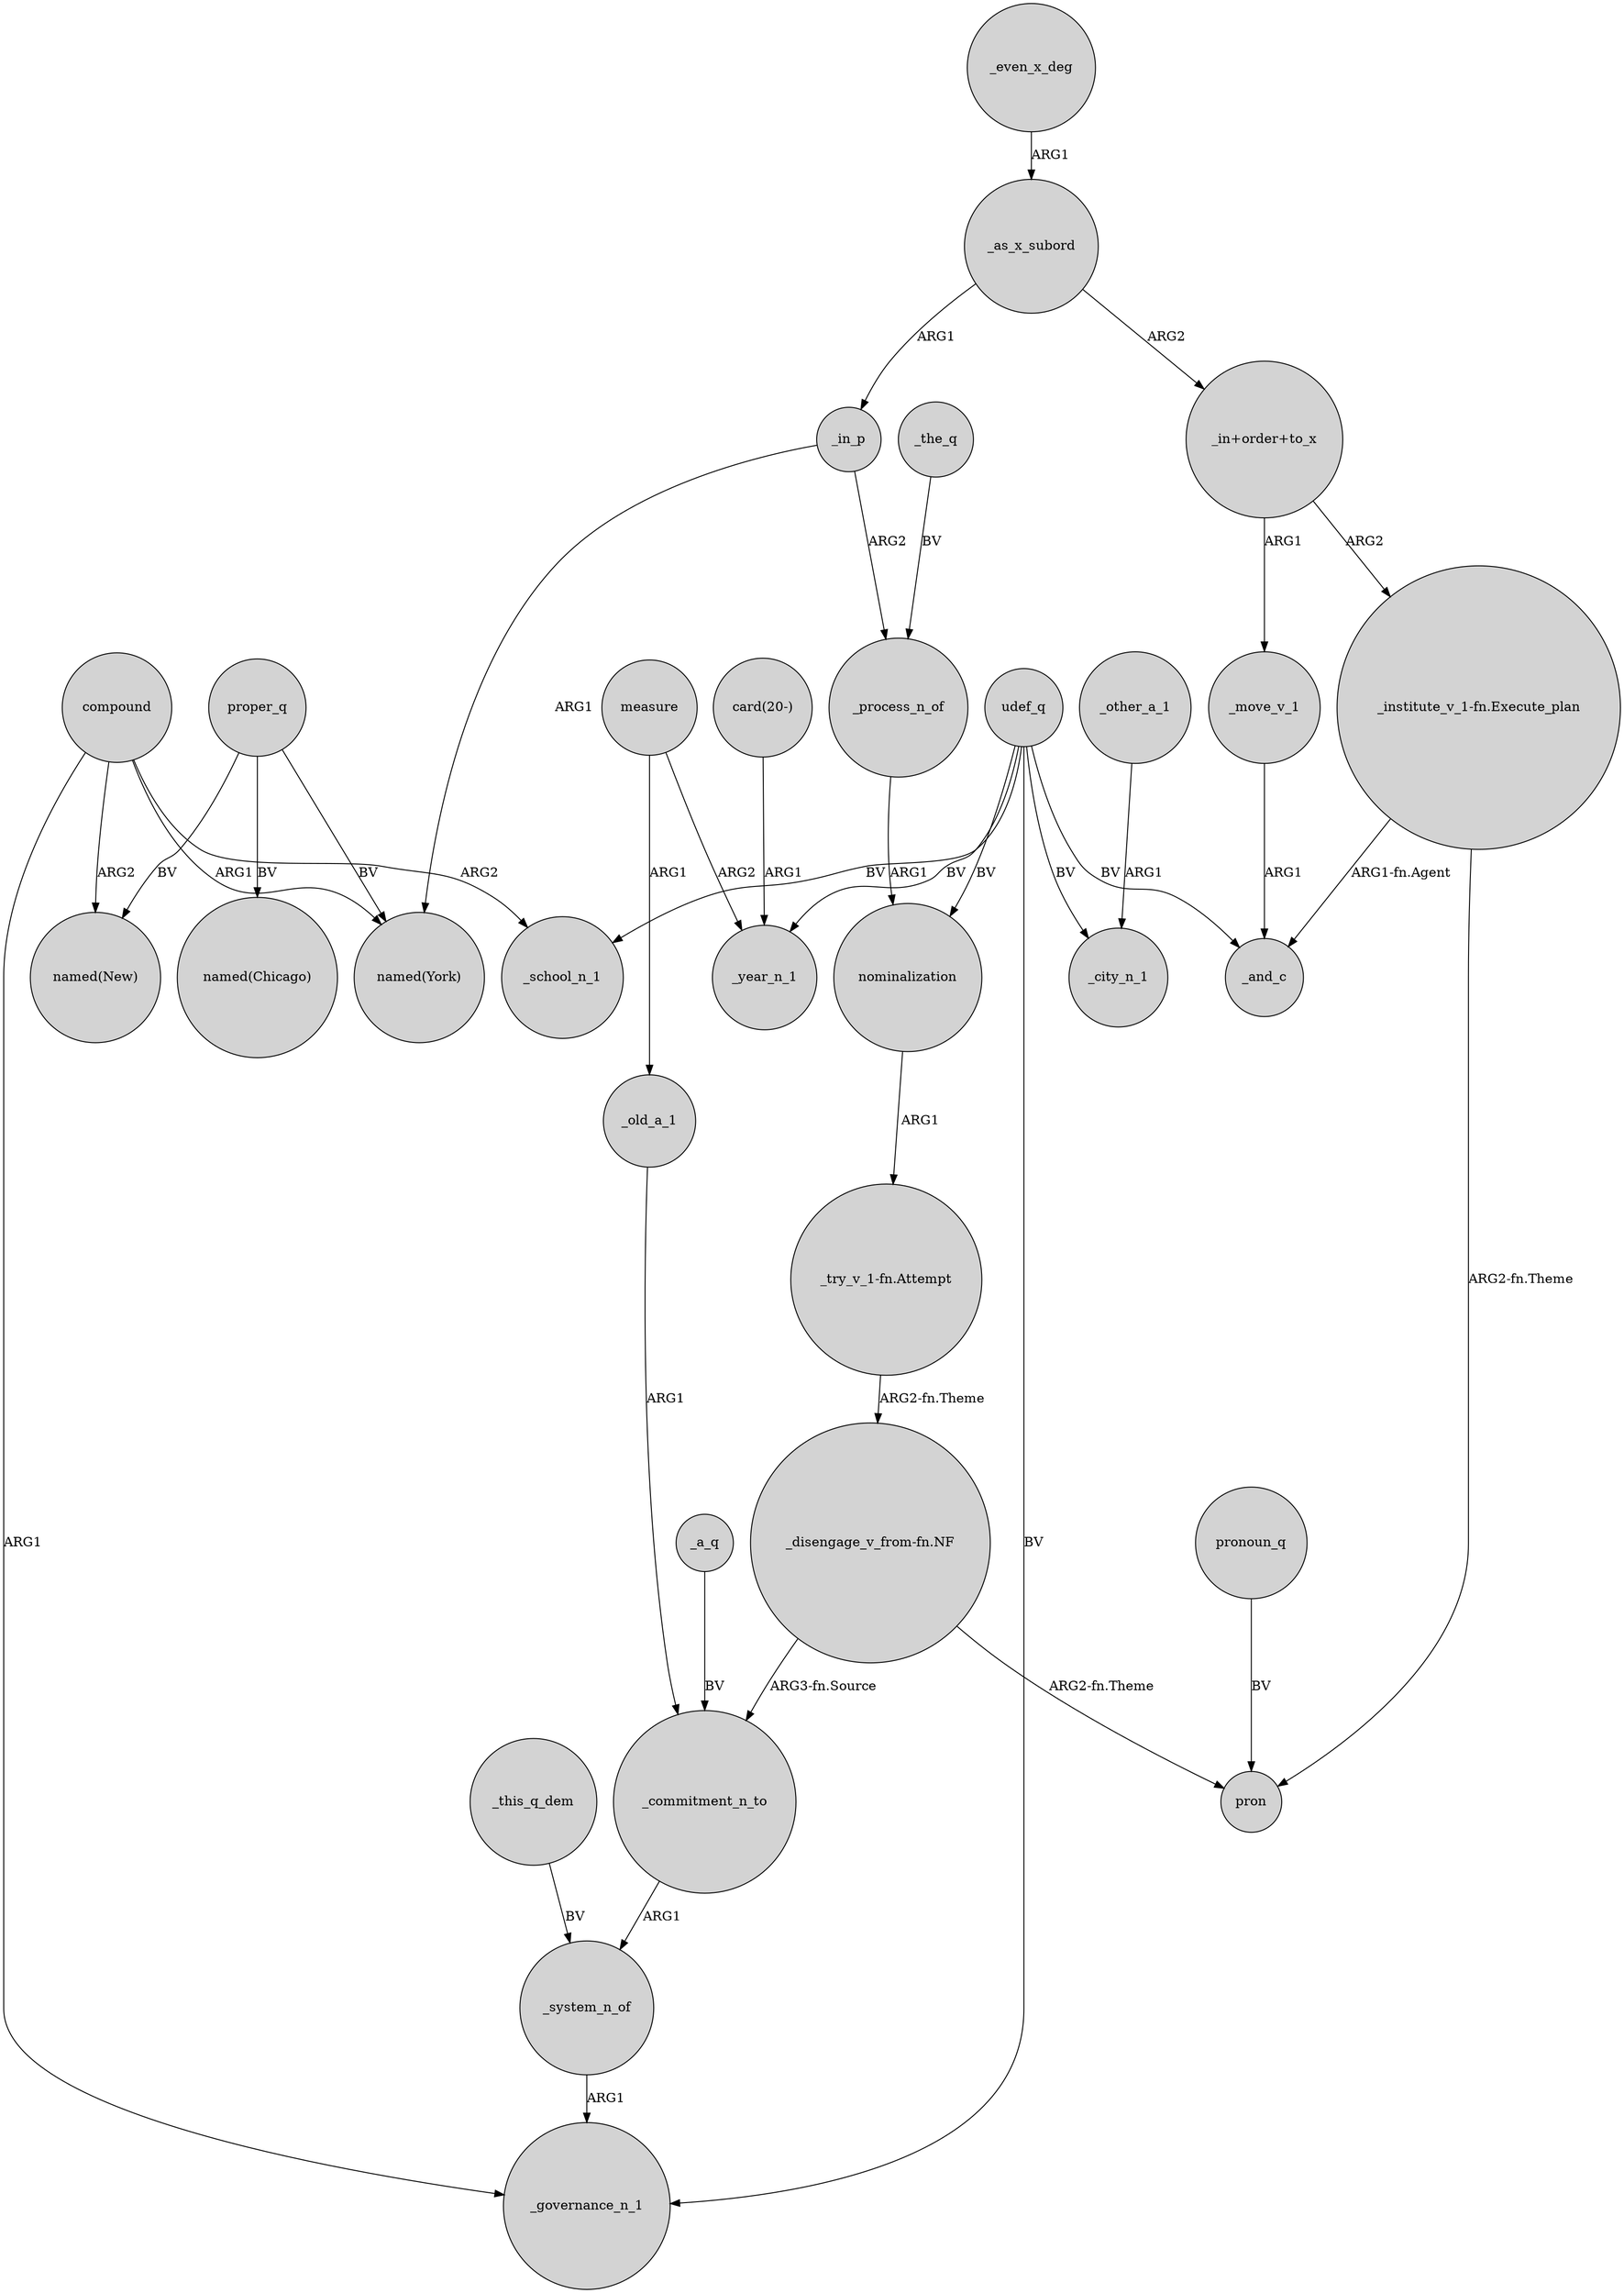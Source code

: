 digraph {
	node [shape=circle style=filled]
	_as_x_subord -> _in_p [label=ARG1]
	compound -> "named(New)" [label=ARG2]
	measure -> _year_n_1 [label=ARG2]
	_this_q_dem -> _system_n_of [label=BV]
	proper_q -> "named(New)" [label=BV]
	_in_p -> _process_n_of [label=ARG2]
	_other_a_1 -> _city_n_1 [label=ARG1]
	_old_a_1 -> _commitment_n_to [label=ARG1]
	udef_q -> _governance_n_1 [label=BV]
	_as_x_subord -> "_in+order+to_x" [label=ARG2]
	_process_n_of -> nominalization [label=ARG1]
	"_disengage_v_from-fn.NF" -> _commitment_n_to [label="ARG3-fn.Source"]
	compound -> _governance_n_1 [label=ARG1]
	_a_q -> _commitment_n_to [label=BV]
	measure -> _old_a_1 [label=ARG1]
	udef_q -> _city_n_1 [label=BV]
	"_in+order+to_x" -> "_institute_v_1-fn.Execute_plan" [label=ARG2]
	_commitment_n_to -> _system_n_of [label=ARG1]
	"_in+order+to_x" -> _move_v_1 [label=ARG1]
	pronoun_q -> pron [label=BV]
	compound -> "named(York)" [label=ARG1]
	"_institute_v_1-fn.Execute_plan" -> pron [label="ARG2-fn.Theme"]
	udef_q -> nominalization [label=BV]
	_even_x_deg -> _as_x_subord [label=ARG1]
	udef_q -> _year_n_1 [label=BV]
	"_disengage_v_from-fn.NF" -> pron [label="ARG2-fn.Theme"]
	"_try_v_1-fn.Attempt" -> "_disengage_v_from-fn.NF" [label="ARG2-fn.Theme"]
	_move_v_1 -> _and_c [label=ARG1]
	nominalization -> "_try_v_1-fn.Attempt" [label=ARG1]
	compound -> _school_n_1 [label=ARG2]
	proper_q -> "named(York)" [label=BV]
	_system_n_of -> _governance_n_1 [label=ARG1]
	udef_q -> _school_n_1 [label=BV]
	udef_q -> _and_c [label=BV]
	"_institute_v_1-fn.Execute_plan" -> _and_c [label="ARG1-fn.Agent"]
	_in_p -> "named(York)" [label=ARG1]
	proper_q -> "named(Chicago)" [label=BV]
	_the_q -> _process_n_of [label=BV]
	"card(20-)" -> _year_n_1 [label=ARG1]
}
